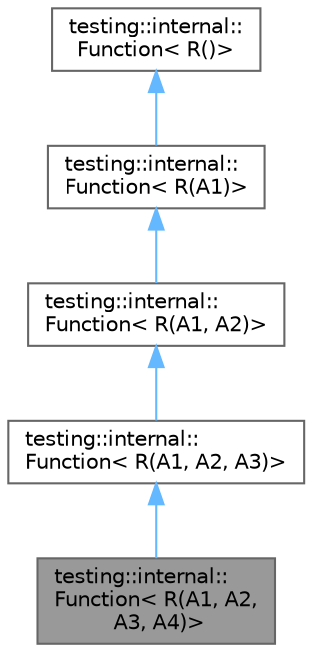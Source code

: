 digraph "testing::internal::Function&lt; R(A1, A2, A3, A4)&gt;"
{
 // LATEX_PDF_SIZE
  bgcolor="transparent";
  edge [fontname=Helvetica,fontsize=10,labelfontname=Helvetica,labelfontsize=10];
  node [fontname=Helvetica,fontsize=10,shape=box,height=0.2,width=0.4];
  Node1 [id="Node000001",label="testing::internal::\lFunction\< R(A1, A2,\l A3, A4)\>",height=0.2,width=0.4,color="gray40", fillcolor="grey60", style="filled", fontcolor="black",tooltip=" "];
  Node2 -> Node1 [id="edge1_Node000001_Node000002",dir="back",color="steelblue1",style="solid",tooltip=" "];
  Node2 [id="Node000002",label="testing::internal::\lFunction\< R(A1, A2, A3)\>",height=0.2,width=0.4,color="gray40", fillcolor="white", style="filled",URL="$structtesting_1_1internal_1_1_function_3_01_r_07_a1_00_01_a2_00_01_a3_08_4.html",tooltip=" "];
  Node3 -> Node2 [id="edge2_Node000002_Node000003",dir="back",color="steelblue1",style="solid",tooltip=" "];
  Node3 [id="Node000003",label="testing::internal::\lFunction\< R(A1, A2)\>",height=0.2,width=0.4,color="gray40", fillcolor="white", style="filled",URL="$structtesting_1_1internal_1_1_function_3_01_r_07_a1_00_01_a2_08_4.html",tooltip=" "];
  Node4 -> Node3 [id="edge3_Node000003_Node000004",dir="back",color="steelblue1",style="solid",tooltip=" "];
  Node4 [id="Node000004",label="testing::internal::\lFunction\< R(A1)\>",height=0.2,width=0.4,color="gray40", fillcolor="white", style="filled",URL="$structtesting_1_1internal_1_1_function_3_01_r_07_a1_08_4.html",tooltip=" "];
  Node5 -> Node4 [id="edge4_Node000004_Node000005",dir="back",color="steelblue1",style="solid",tooltip=" "];
  Node5 [id="Node000005",label="testing::internal::\lFunction\< R()\>",height=0.2,width=0.4,color="gray40", fillcolor="white", style="filled",URL="$structtesting_1_1internal_1_1_function_3_01_r_07_08_4.html",tooltip=" "];
}
